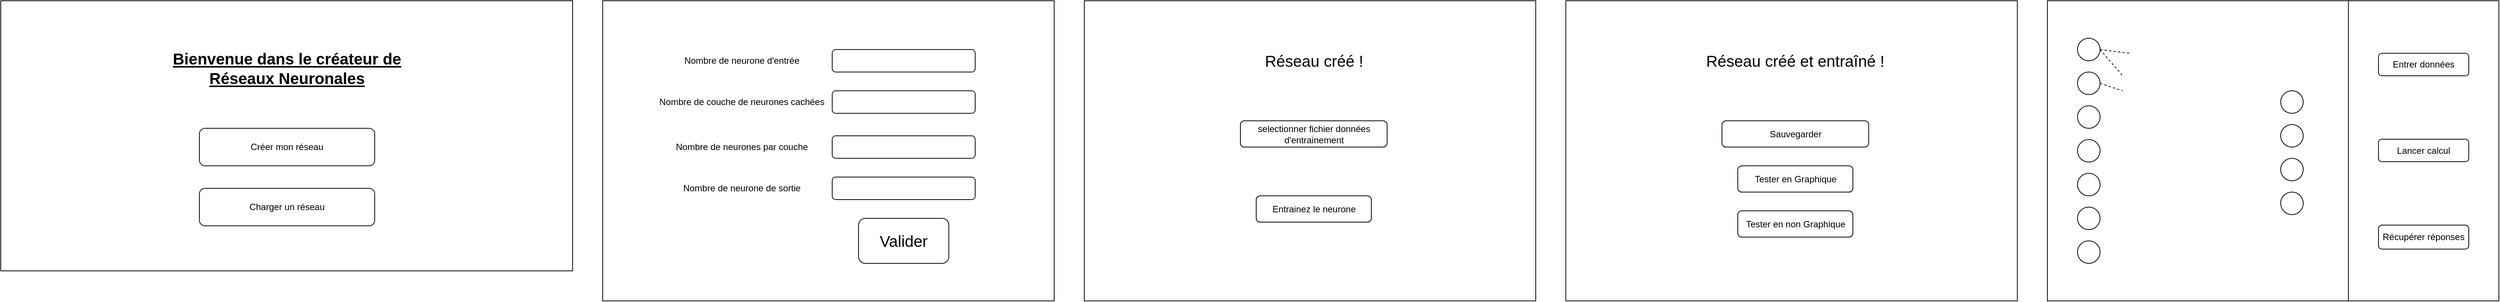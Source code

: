 <mxfile version="12.2.3" type="device" pages="1"><diagram id="7x4CJS5-csJgG9fN8whv" name="Page-1"><mxGraphModel dx="1367" dy="833" grid="1" gridSize="10" guides="1" tooltips="1" connect="1" arrows="1" fold="1" page="1" pageScale="1" pageWidth="827" pageHeight="1169" math="0" shadow="0"><root><mxCell id="0"/><mxCell id="1" parent="0"/><mxCell id="0A-fWIdb6GsZD6nA4AHe-1" value="" style="rounded=0;whiteSpace=wrap;html=1;" vertex="1" parent="1"><mxGeometry x="40" y="40" width="760" height="360" as="geometry"/></mxCell><mxCell id="0A-fWIdb6GsZD6nA4AHe-2" value="&lt;font style=&quot;font-size: 21px&quot;&gt;&lt;b&gt;&lt;u&gt;Bienvenue dans le créateur de Réseaux Neuronales&lt;/u&gt;&lt;/b&gt;&lt;/font&gt;" style="text;html=1;strokeColor=none;fillColor=none;align=center;verticalAlign=middle;whiteSpace=wrap;rounded=0;" vertex="1" parent="1"><mxGeometry x="228.5" y="120" width="383" height="20" as="geometry"/></mxCell><mxCell id="0A-fWIdb6GsZD6nA4AHe-4" value="Créer mon réseau" style="rounded=1;whiteSpace=wrap;html=1;" vertex="1" parent="1"><mxGeometry x="304" y="210" width="233" height="50" as="geometry"/></mxCell><mxCell id="0A-fWIdb6GsZD6nA4AHe-6" value="Charger un réseau" style="rounded=1;whiteSpace=wrap;html=1;" vertex="1" parent="1"><mxGeometry x="304" y="290" width="233" height="50" as="geometry"/></mxCell><mxCell id="0A-fWIdb6GsZD6nA4AHe-9" value="" style="rounded=0;whiteSpace=wrap;html=1;" vertex="1" parent="1"><mxGeometry x="840" y="40" width="600" height="400" as="geometry"/></mxCell><mxCell id="0A-fWIdb6GsZD6nA4AHe-10" value="" style="rounded=1;whiteSpace=wrap;html=1;" vertex="1" parent="1"><mxGeometry x="1145" y="105" width="190" height="30" as="geometry"/></mxCell><mxCell id="0A-fWIdb6GsZD6nA4AHe-11" value="Nombre de neurone d'entrée" style="text;html=1;strokeColor=none;fillColor=none;align=center;verticalAlign=middle;whiteSpace=wrap;rounded=0;" vertex="1" parent="1"><mxGeometry x="910" y="110" width="230" height="20" as="geometry"/></mxCell><mxCell id="0A-fWIdb6GsZD6nA4AHe-12" value="" style="rounded=1;whiteSpace=wrap;html=1;" vertex="1" parent="1"><mxGeometry x="1145" y="160" width="190" height="30" as="geometry"/></mxCell><mxCell id="0A-fWIdb6GsZD6nA4AHe-13" value="Nombre de couche de neurones cachées" style="text;html=1;strokeColor=none;fillColor=none;align=center;verticalAlign=middle;whiteSpace=wrap;rounded=0;" vertex="1" parent="1"><mxGeometry x="910" y="165" width="230" height="20" as="geometry"/></mxCell><mxCell id="0A-fWIdb6GsZD6nA4AHe-14" value="" style="rounded=1;whiteSpace=wrap;html=1;" vertex="1" parent="1"><mxGeometry x="1145" y="220" width="190" height="30" as="geometry"/></mxCell><mxCell id="0A-fWIdb6GsZD6nA4AHe-15" value="Nombre de neurones par couche" style="text;html=1;strokeColor=none;fillColor=none;align=center;verticalAlign=middle;whiteSpace=wrap;rounded=0;" vertex="1" parent="1"><mxGeometry x="910" y="225" width="230" height="20" as="geometry"/></mxCell><mxCell id="0A-fWIdb6GsZD6nA4AHe-16" value="&lt;font style=&quot;font-size: 21px&quot;&gt;Valider&lt;/font&gt;" style="rounded=1;whiteSpace=wrap;html=1;" vertex="1" parent="1"><mxGeometry x="1180" y="330" width="120" height="60" as="geometry"/></mxCell><mxCell id="0A-fWIdb6GsZD6nA4AHe-17" value="" style="rounded=1;whiteSpace=wrap;html=1;" vertex="1" parent="1"><mxGeometry x="1145" y="275" width="190" height="30" as="geometry"/></mxCell><mxCell id="0A-fWIdb6GsZD6nA4AHe-18" value="Nombre de neurone de sortie" style="text;html=1;strokeColor=none;fillColor=none;align=center;verticalAlign=middle;whiteSpace=wrap;rounded=0;" vertex="1" parent="1"><mxGeometry x="910" y="280" width="230" height="20" as="geometry"/></mxCell><mxCell id="0A-fWIdb6GsZD6nA4AHe-19" value="" style="rounded=0;whiteSpace=wrap;html=1;" vertex="1" parent="1"><mxGeometry x="1480" y="40" width="600" height="400" as="geometry"/></mxCell><mxCell id="0A-fWIdb6GsZD6nA4AHe-20" value="&lt;font style=&quot;font-size: 21px&quot;&gt;Réseau créé !&lt;/font&gt;" style="text;html=1;strokeColor=none;fillColor=none;align=center;verticalAlign=middle;whiteSpace=wrap;rounded=0;" vertex="1" parent="1"><mxGeometry x="1682.5" y="110" width="205" height="20" as="geometry"/></mxCell><mxCell id="0A-fWIdb6GsZD6nA4AHe-23" value="selectionner fichier données d'entrainement" style="rounded=1;whiteSpace=wrap;html=1;" vertex="1" parent="1"><mxGeometry x="1687.5" y="200" width="195" height="35" as="geometry"/></mxCell><mxCell id="0A-fWIdb6GsZD6nA4AHe-24" value="Entrainez le neurone" style="rounded=1;whiteSpace=wrap;html=1;" vertex="1" parent="1"><mxGeometry x="1708.5" y="300" width="153" height="35" as="geometry"/></mxCell><mxCell id="0A-fWIdb6GsZD6nA4AHe-25" value="" style="rounded=0;whiteSpace=wrap;html=1;" vertex="1" parent="1"><mxGeometry x="2120" y="40" width="600" height="400" as="geometry"/></mxCell><mxCell id="0A-fWIdb6GsZD6nA4AHe-26" value="&lt;font style=&quot;font-size: 21px&quot;&gt;Réseau créé et entraîné !&lt;/font&gt;" style="text;html=1;strokeColor=none;fillColor=none;align=center;verticalAlign=middle;whiteSpace=wrap;rounded=0;" vertex="1" parent="1"><mxGeometry x="2286" y="110" width="278" height="20" as="geometry"/></mxCell><mxCell id="0A-fWIdb6GsZD6nA4AHe-27" value="Sauvegarder" style="rounded=1;whiteSpace=wrap;html=1;" vertex="1" parent="1"><mxGeometry x="2327.5" y="200" width="195" height="35" as="geometry"/></mxCell><mxCell id="0A-fWIdb6GsZD6nA4AHe-28" value="Tester en Graphique" style="rounded=1;whiteSpace=wrap;html=1;" vertex="1" parent="1"><mxGeometry x="2348.5" y="260" width="153" height="35" as="geometry"/></mxCell><mxCell id="0A-fWIdb6GsZD6nA4AHe-29" value="Tester en non Graphique" style="rounded=1;whiteSpace=wrap;html=1;" vertex="1" parent="1"><mxGeometry x="2348.5" y="320" width="153" height="35" as="geometry"/></mxCell><mxCell id="0A-fWIdb6GsZD6nA4AHe-30" value="" style="rounded=0;whiteSpace=wrap;html=1;" vertex="1" parent="1"><mxGeometry x="2760" y="40" width="600" height="400" as="geometry"/></mxCell><mxCell id="0A-fWIdb6GsZD6nA4AHe-35" value="" style="rounded=0;whiteSpace=wrap;html=1;" vertex="1" parent="1"><mxGeometry x="3160" y="40" width="200" height="400" as="geometry"/></mxCell><mxCell id="0A-fWIdb6GsZD6nA4AHe-36" value="" style="ellipse;whiteSpace=wrap;html=1;aspect=fixed;" vertex="1" parent="1"><mxGeometry x="2800" y="90" width="30" height="30" as="geometry"/></mxCell><mxCell id="0A-fWIdb6GsZD6nA4AHe-37" value="" style="ellipse;whiteSpace=wrap;html=1;aspect=fixed;" vertex="1" parent="1"><mxGeometry x="2800" y="135" width="30" height="30" as="geometry"/></mxCell><mxCell id="0A-fWIdb6GsZD6nA4AHe-41" value="" style="ellipse;whiteSpace=wrap;html=1;aspect=fixed;" vertex="1" parent="1"><mxGeometry x="2800" y="180" width="30" height="30" as="geometry"/></mxCell><mxCell id="0A-fWIdb6GsZD6nA4AHe-44" value="" style="ellipse;whiteSpace=wrap;html=1;aspect=fixed;" vertex="1" parent="1"><mxGeometry x="2800" y="225" width="30" height="30" as="geometry"/></mxCell><mxCell id="0A-fWIdb6GsZD6nA4AHe-45" value="" style="ellipse;whiteSpace=wrap;html=1;aspect=fixed;" vertex="1" parent="1"><mxGeometry x="2800" y="270" width="30" height="30" as="geometry"/></mxCell><mxCell id="0A-fWIdb6GsZD6nA4AHe-47" value="" style="ellipse;whiteSpace=wrap;html=1;aspect=fixed;" vertex="1" parent="1"><mxGeometry x="2800" y="315" width="30" height="30" as="geometry"/></mxCell><mxCell id="0A-fWIdb6GsZD6nA4AHe-48" value="" style="ellipse;whiteSpace=wrap;html=1;aspect=fixed;" vertex="1" parent="1"><mxGeometry x="2800" y="360" width="30" height="30" as="geometry"/></mxCell><mxCell id="0A-fWIdb6GsZD6nA4AHe-50" value="" style="ellipse;whiteSpace=wrap;html=1;aspect=fixed;" vertex="1" parent="1"><mxGeometry x="3070" y="160" width="30" height="30" as="geometry"/></mxCell><mxCell id="0A-fWIdb6GsZD6nA4AHe-51" value="" style="ellipse;whiteSpace=wrap;html=1;aspect=fixed;" vertex="1" parent="1"><mxGeometry x="3070" y="205" width="30" height="30" as="geometry"/></mxCell><mxCell id="0A-fWIdb6GsZD6nA4AHe-52" value="" style="ellipse;whiteSpace=wrap;html=1;aspect=fixed;" vertex="1" parent="1"><mxGeometry x="3070" y="250" width="30" height="30" as="geometry"/></mxCell><mxCell id="0A-fWIdb6GsZD6nA4AHe-53" value="" style="ellipse;whiteSpace=wrap;html=1;aspect=fixed;" vertex="1" parent="1"><mxGeometry x="3070" y="295" width="30" height="30" as="geometry"/></mxCell><mxCell id="0A-fWIdb6GsZD6nA4AHe-55" value="" style="endArrow=none;dashed=1;html=1;exitX=1;exitY=0.5;exitDx=0;exitDy=0;" edge="1" parent="1" source="0A-fWIdb6GsZD6nA4AHe-36"><mxGeometry width="50" height="50" relative="1" as="geometry"><mxPoint x="2900" y="150" as="sourcePoint"/><mxPoint x="2860" y="140" as="targetPoint"/></mxGeometry></mxCell><mxCell id="0A-fWIdb6GsZD6nA4AHe-56" value="" style="endArrow=none;dashed=1;html=1;exitX=1;exitY=0.5;exitDx=0;exitDy=0;" edge="1" parent="1" source="0A-fWIdb6GsZD6nA4AHe-36"><mxGeometry width="50" height="50" relative="1" as="geometry"><mxPoint x="2840" y="115" as="sourcePoint"/><mxPoint x="2870" y="110" as="targetPoint"/></mxGeometry></mxCell><mxCell id="0A-fWIdb6GsZD6nA4AHe-57" value="" style="endArrow=none;dashed=1;html=1;exitX=1;exitY=0.5;exitDx=0;exitDy=0;" edge="1" parent="1" source="0A-fWIdb6GsZD6nA4AHe-37"><mxGeometry width="50" height="50" relative="1" as="geometry"><mxPoint x="2840" y="115" as="sourcePoint"/><mxPoint x="2860" y="160" as="targetPoint"/></mxGeometry></mxCell><mxCell id="0A-fWIdb6GsZD6nA4AHe-58" value="Entrer données" style="rounded=1;whiteSpace=wrap;html=1;" vertex="1" parent="1"><mxGeometry x="3200" y="110" width="120" height="30" as="geometry"/></mxCell><mxCell id="0A-fWIdb6GsZD6nA4AHe-62" value="Lancer calcul" style="rounded=1;whiteSpace=wrap;html=1;" vertex="1" parent="1"><mxGeometry x="3200" y="224.5" width="120" height="30" as="geometry"/></mxCell><mxCell id="0A-fWIdb6GsZD6nA4AHe-63" value="Récupérer réponses" style="rounded=1;whiteSpace=wrap;html=1;" vertex="1" parent="1"><mxGeometry x="3200" y="339" width="120" height="32" as="geometry"/></mxCell></root></mxGraphModel></diagram></mxfile>